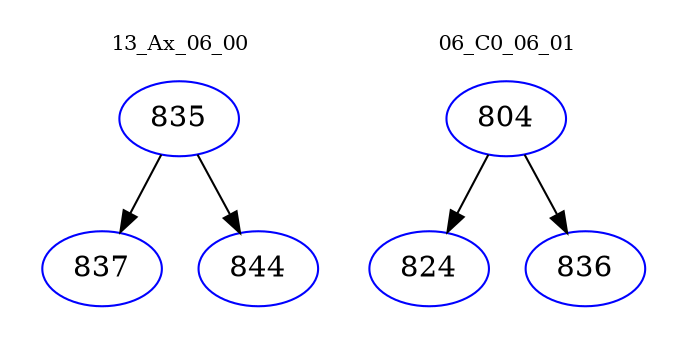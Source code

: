 digraph{
subgraph cluster_0 {
color = white
label = "13_Ax_06_00";
fontsize=10;
T0_835 [label="835", color="blue"]
T0_835 -> T0_837 [color="black"]
T0_837 [label="837", color="blue"]
T0_835 -> T0_844 [color="black"]
T0_844 [label="844", color="blue"]
}
subgraph cluster_1 {
color = white
label = "06_C0_06_01";
fontsize=10;
T1_804 [label="804", color="blue"]
T1_804 -> T1_824 [color="black"]
T1_824 [label="824", color="blue"]
T1_804 -> T1_836 [color="black"]
T1_836 [label="836", color="blue"]
}
}
